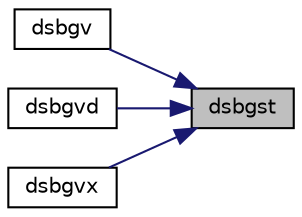 digraph "dsbgst"
{
 // LATEX_PDF_SIZE
  edge [fontname="Helvetica",fontsize="10",labelfontname="Helvetica",labelfontsize="10"];
  node [fontname="Helvetica",fontsize="10",shape=record];
  rankdir="RL";
  Node1 [label="dsbgst",height=0.2,width=0.4,color="black", fillcolor="grey75", style="filled", fontcolor="black",tooltip="DSBGST"];
  Node1 -> Node2 [dir="back",color="midnightblue",fontsize="10",style="solid",fontname="Helvetica"];
  Node2 [label="dsbgv",height=0.2,width=0.4,color="black", fillcolor="white", style="filled",URL="$dsbgv_8f.html#a33924228a8f3dbde0a4f7e4e58e45267",tooltip="DSBGV"];
  Node1 -> Node3 [dir="back",color="midnightblue",fontsize="10",style="solid",fontname="Helvetica"];
  Node3 [label="dsbgvd",height=0.2,width=0.4,color="black", fillcolor="white", style="filled",URL="$dsbgvd_8f.html#a5399550432eeee3ce0e4429f53bf4286",tooltip="DSBGVD"];
  Node1 -> Node4 [dir="back",color="midnightblue",fontsize="10",style="solid",fontname="Helvetica"];
  Node4 [label="dsbgvx",height=0.2,width=0.4,color="black", fillcolor="white", style="filled",URL="$dsbgvx_8f.html#ac1ea24e07f3e2522ef6e8e9768eea5c5",tooltip="DSBGVX"];
}
